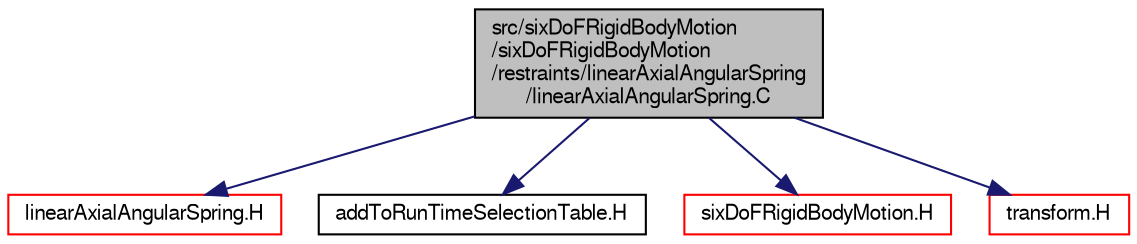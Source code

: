 digraph "src/sixDoFRigidBodyMotion/sixDoFRigidBodyMotion/restraints/linearAxialAngularSpring/linearAxialAngularSpring.C"
{
  bgcolor="transparent";
  edge [fontname="FreeSans",fontsize="10",labelfontname="FreeSans",labelfontsize="10"];
  node [fontname="FreeSans",fontsize="10",shape=record];
  Node0 [label="src/sixDoFRigidBodyMotion\l/sixDoFRigidBodyMotion\l/restraints/linearAxialAngularSpring\l/linearAxialAngularSpring.C",height=0.2,width=0.4,color="black", fillcolor="grey75", style="filled", fontcolor="black"];
  Node0 -> Node1 [color="midnightblue",fontsize="10",style="solid",fontname="FreeSans"];
  Node1 [label="linearAxialAngularSpring.H",height=0.2,width=0.4,color="red",URL="$a14948.html"];
  Node0 -> Node165 [color="midnightblue",fontsize="10",style="solid",fontname="FreeSans"];
  Node165 [label="addToRunTimeSelectionTable.H",height=0.2,width=0.4,color="black",URL="$a09263.html",tooltip="Macros for easy insertion into run-time selection tables. "];
  Node0 -> Node166 [color="midnightblue",fontsize="10",style="solid",fontname="FreeSans"];
  Node166 [label="sixDoFRigidBodyMotion.H",height=0.2,width=0.4,color="red",URL="$a14993.html"];
  Node0 -> Node187 [color="midnightblue",fontsize="10",style="solid",fontname="FreeSans"];
  Node187 [label="transform.H",height=0.2,width=0.4,color="red",URL="$a12779.html",tooltip="3D tensor transformation operations. "];
}

